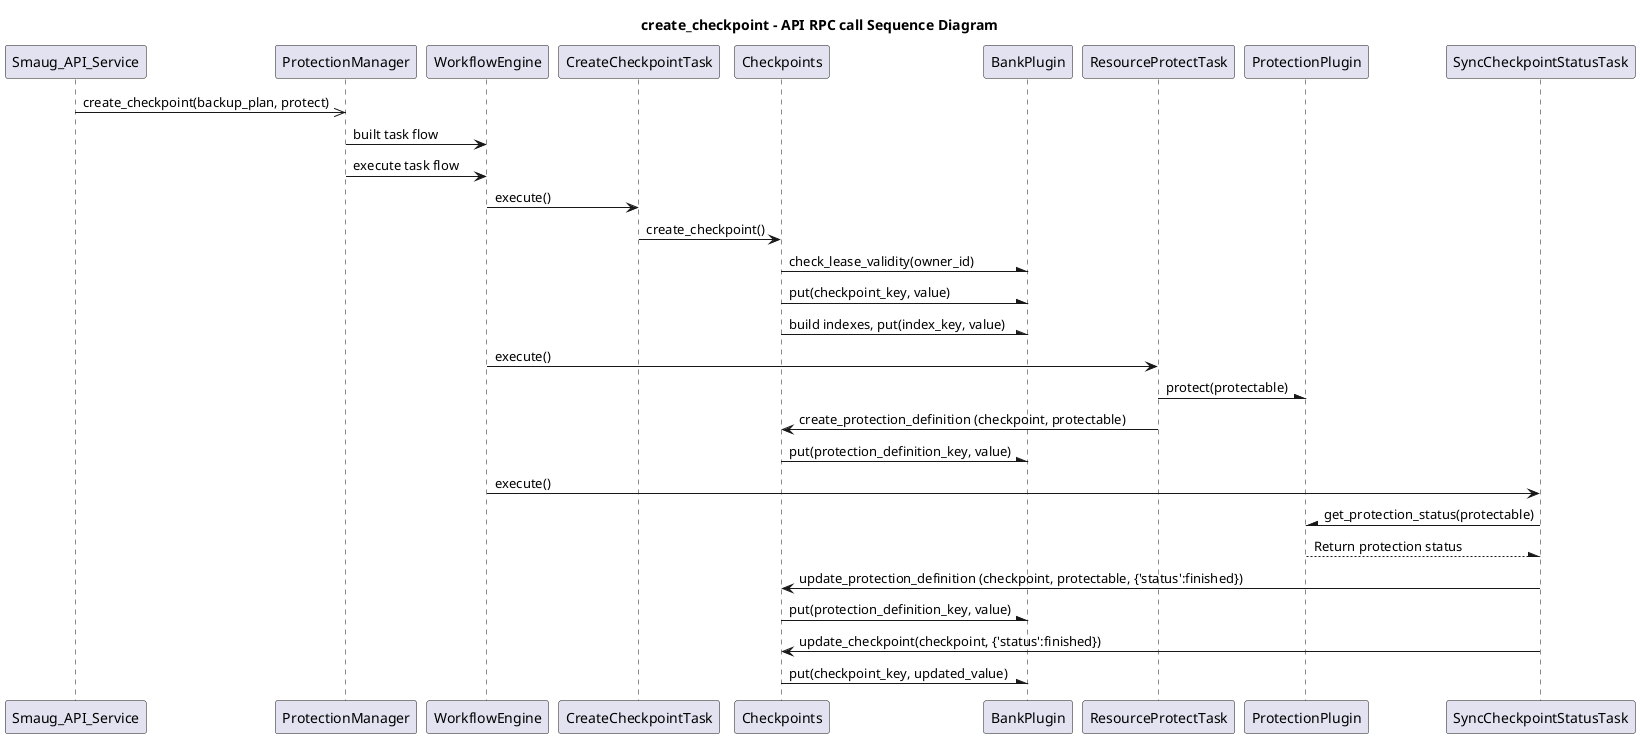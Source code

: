 @startuml

title create_checkpoint - API RPC call Sequence Diagram

Smaug_API_Service ->> ProtectionManager :create_checkpoint(backup_plan, protect)
ProtectionManager -> WorkflowEngine:built task flow
ProtectionManager -> WorkflowEngine: execute task flow
WorkflowEngine -> CreateCheckpointTask:execute()
CreateCheckpointTask -> Checkpoints : create_checkpoint()
Checkpoints -\ BankPlugin : check_lease_validity(owner_id)
Checkpoints -\ BankPlugin : put(checkpoint_key, value)
Checkpoints -\ BankPlugin : build indexes, put(index_key, value)
WorkflowEngine -> ResourceProtectTask:execute()
ResourceProtectTask -\ ProtectionPlugin : protect(protectable)
ResourceProtectTask -> Checkpoints : create_protection_definition (checkpoint, protectable)
Checkpoints -\ BankPlugin : put(protection_definition_key, value)
WorkflowEngine -> SyncCheckpointStatusTask :execute()
SyncCheckpointStatusTask -\ProtectionPlugin : get_protection_status(protectable)
ProtectionPlugin --\ SyncCheckpointStatusTask : Return protection status
SyncCheckpointStatusTask -> Checkpoints : update_protection_definition (checkpoint, protectable, {'status':finished})
Checkpoints -\ BankPlugin : put(protection_definition_key, value)
SyncCheckpointStatusTask ->Checkpoints : update_checkpoint(checkpoint, {'status':finished})
Checkpoints -\ BankPlugin : put(checkpoint_key, updated_value)
@enduml